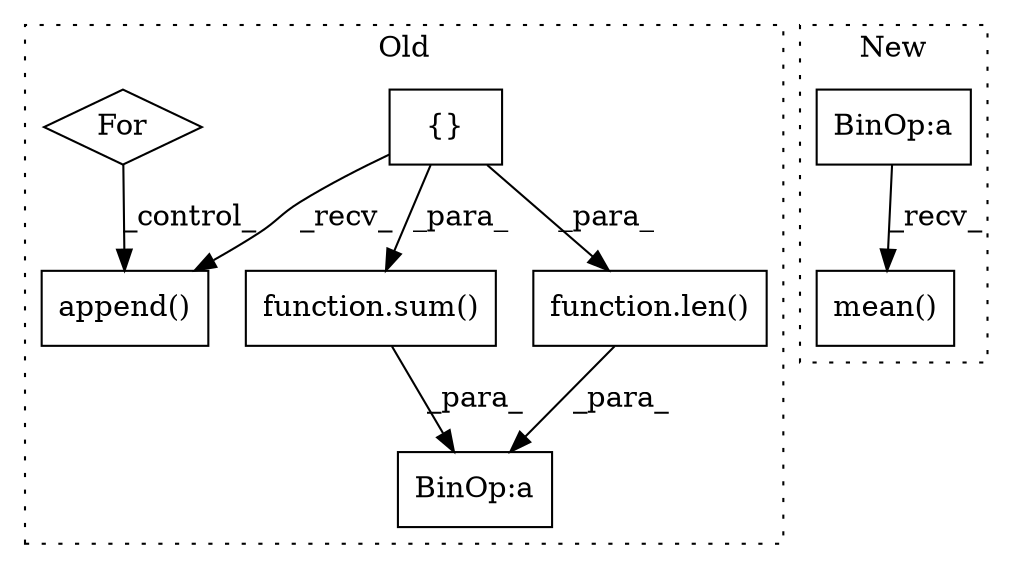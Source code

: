 digraph G {
subgraph cluster0 {
1 [label="function.len()" a="75" s="1254,1273" l="4,1" shape="box"];
3 [label="BinOp:a" a="82" s="1251" l="3" shape="box"];
4 [label="function.sum()" a="75" s="1231,1250" l="4,1" shape="box"];
6 [label="{}" a="59" s="880,880" l="2,1" shape="box"];
7 [label="append()" a="75" s="1051,1218" l="23,1" shape="box"];
8 [label="For" a="107" s="887,925" l="4,10" shape="diamond"];
label = "Old";
style="dotted";
}
subgraph cluster1 {
2 [label="mean()" a="75" s="1257" l="12" shape="box"];
5 [label="BinOp:a" a="82" s="905" l="3" shape="box"];
label = "New";
style="dotted";
}
1 -> 3 [label="_para_"];
4 -> 3 [label="_para_"];
5 -> 2 [label="_recv_"];
6 -> 1 [label="_para_"];
6 -> 7 [label="_recv_"];
6 -> 4 [label="_para_"];
8 -> 7 [label="_control_"];
}